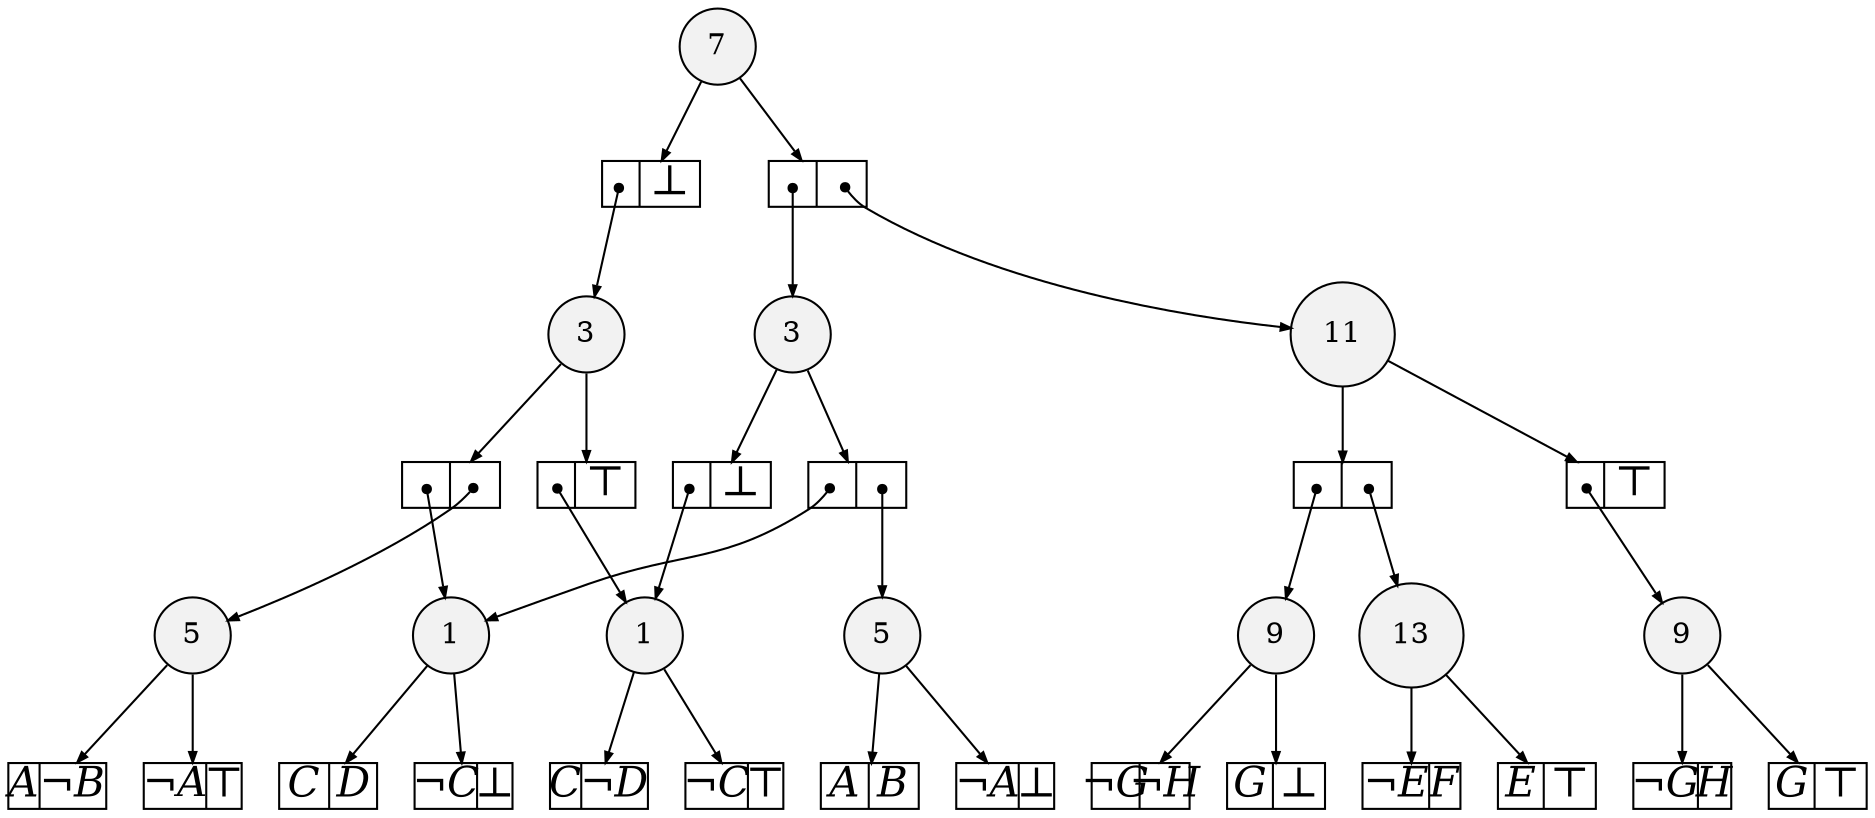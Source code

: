 
digraph sdd {

overlap=false

{rank=same; n85 }
{rank=same; n90 }
{rank=same; n87 n89 }
{rank=same; n93 }
{rank=same; n46 n91 }
{rank=same; n51 n92 }
{rank=same; n50 n48 }

n85 [label= "13",style=filled,fillcolor=gray95,shape=circle,height=.25,width=.25]; 
n85e0
      [label= "<L>&not;E|<R>F",
      shape=record,
      fontsize=20,
      fontname="Times-Italic",
      fillcolor=white,
      style=filled,
      fixedsize=true,
      height=.30, 
      width=.65];

n85->n85e0 [arrowsize=.50];
n85e1
      [label= "<L>E|<R>&#8868;",
      shape=record,
      fontsize=20,
      fontname="Times-Italic",
      fillcolor=white,
      style=filled,
      fixedsize=true,
      height=.30, 
      width=.65];

n85->n85e1 [arrowsize=.50];
n90 [label= "11",style=filled,fillcolor=gray95,shape=circle,height=.25,width=.25]; 
n90e0
      [label= "<L>|<R>",
      shape=record,
      fontsize=20,
      fontname="Times-Italic",
      fillcolor=white,
      style=filled,
      fixedsize=true,
      height=.30, 
      width=.65];

n90->n90e0 [arrowsize=.50];
n90e0:L:c->n87 [arrowsize=.50,tailclip=false,arrowtail=dot,dir=both];
n90e0:R:c->n85 [arrowsize=.50,tailclip=false,arrowtail=dot,dir=both];
n90e1
      [label= "<L>|<R>&#8868;",
      shape=record,
      fontsize=20,
      fontname="Times-Italic",
      fillcolor=white,
      style=filled,
      fixedsize=true,
      height=.30, 
      width=.65];

n90->n90e1 [arrowsize=.50];
n90e1:L:c->n89 [arrowsize=.50,tailclip=false,arrowtail=dot,dir=both];
n87 [label= "9",style=filled,fillcolor=gray95,shape=circle,height=.25,width=.25]; 
n87e0
      [label= "<L>&not;G|<R>&not;H",
      shape=record,
      fontsize=20,
      fontname="Times-Italic",
      fillcolor=white,
      style=filled,
      fixedsize=true,
      height=.30, 
      width=.65];

n87->n87e0 [arrowsize=.50];
n87e1
      [label= "<L>G|<R>&#8869;",
      shape=record,
      fontsize=20,
      fontname="Times-Italic",
      fillcolor=white,
      style=filled,
      fixedsize=true,
      height=.30, 
      width=.65];

n87->n87e1 [arrowsize=.50];
n89 [label= "9",style=filled,fillcolor=gray95,shape=circle,height=.25,width=.25]; 
n89e0
      [label= "<L>&not;G|<R>H",
      shape=record,
      fontsize=20,
      fontname="Times-Italic",
      fillcolor=white,
      style=filled,
      fixedsize=true,
      height=.30, 
      width=.65];

n89->n89e0 [arrowsize=.50];
n89e1
      [label= "<L>G|<R>&#8868;",
      shape=record,
      fontsize=20,
      fontname="Times-Italic",
      fillcolor=white,
      style=filled,
      fixedsize=true,
      height=.30, 
      width=.65];

n89->n89e1 [arrowsize=.50];
n93 [label= "7",style=filled,fillcolor=gray95,shape=circle,height=.25,width=.25]; 
n93e0
      [label= "<L>|<R>",
      shape=record,
      fontsize=20,
      fontname="Times-Italic",
      fillcolor=white,
      style=filled,
      fixedsize=true,
      height=.30, 
      width=.65];

n93->n93e0 [arrowsize=.50];
n93e0:L:c->n51 [arrowsize=.50,tailclip=false,arrowtail=dot,dir=both];
n93e0:R:c->n90 [arrowsize=.50,tailclip=false,arrowtail=dot,dir=both];
n93e1
      [label= "<L>|<R>&#8869;",
      shape=record,
      fontsize=20,
      fontname="Times-Italic",
      fillcolor=white,
      style=filled,
      fixedsize=true,
      height=.30, 
      width=.65];

n93->n93e1 [arrowsize=.50];
n93e1:L:c->n92 [arrowsize=.50,tailclip=false,arrowtail=dot,dir=both];
n46 [label= "5",style=filled,fillcolor=gray95,shape=circle,height=.25,width=.25]; 
n46e0
      [label= "<L>A|<R>B",
      shape=record,
      fontsize=20,
      fontname="Times-Italic",
      fillcolor=white,
      style=filled,
      fixedsize=true,
      height=.30, 
      width=.65];

n46->n46e0 [arrowsize=.50];
n46e1
      [label= "<L>&not;A|<R>&#8869;",
      shape=record,
      fontsize=20,
      fontname="Times-Italic",
      fillcolor=white,
      style=filled,
      fixedsize=true,
      height=.30, 
      width=.65];

n46->n46e1 [arrowsize=.50];
n91 [label= "5",style=filled,fillcolor=gray95,shape=circle,height=.25,width=.25]; 
n91e0
      [label= "<L>A|<R>&not;B",
      shape=record,
      fontsize=20,
      fontname="Times-Italic",
      fillcolor=white,
      style=filled,
      fixedsize=true,
      height=.30, 
      width=.65];

n91->n91e0 [arrowsize=.50];
n91e1
      [label= "<L>&not;A|<R>&#8868;",
      shape=record,
      fontsize=20,
      fontname="Times-Italic",
      fillcolor=white,
      style=filled,
      fixedsize=true,
      height=.30, 
      width=.65];

n91->n91e1 [arrowsize=.50];
n51 [label= "3",style=filled,fillcolor=gray95,shape=circle,height=.25,width=.25]; 
n51e0
      [label= "<L>|<R>",
      shape=record,
      fontsize=20,
      fontname="Times-Italic",
      fillcolor=white,
      style=filled,
      fixedsize=true,
      height=.30, 
      width=.65];

n51->n51e0 [arrowsize=.50];
n51e0:L:c->n48 [arrowsize=.50,tailclip=false,arrowtail=dot,dir=both];
n51e0:R:c->n46 [arrowsize=.50,tailclip=false,arrowtail=dot,dir=both];
n51e1
      [label= "<L>|<R>&#8869;",
      shape=record,
      fontsize=20,
      fontname="Times-Italic",
      fillcolor=white,
      style=filled,
      fixedsize=true,
      height=.30, 
      width=.65];

n51->n51e1 [arrowsize=.50];
n51e1:L:c->n50 [arrowsize=.50,tailclip=false,arrowtail=dot,dir=both];
n92 [label= "3",style=filled,fillcolor=gray95,shape=circle,height=.25,width=.25]; 
n92e0
      [label= "<L>|<R>",
      shape=record,
      fontsize=20,
      fontname="Times-Italic",
      fillcolor=white,
      style=filled,
      fixedsize=true,
      height=.30, 
      width=.65];

n92->n92e0 [arrowsize=.50];
n92e0:L:c->n48 [arrowsize=.50,tailclip=false,arrowtail=dot,dir=both];
n92e0:R:c->n91 [arrowsize=.50,tailclip=false,arrowtail=dot,dir=both];
n92e1
      [label= "<L>|<R>&#8868;",
      shape=record,
      fontsize=20,
      fontname="Times-Italic",
      fillcolor=white,
      style=filled,
      fixedsize=true,
      height=.30, 
      width=.65];

n92->n92e1 [arrowsize=.50];
n92e1:L:c->n50 [arrowsize=.50,tailclip=false,arrowtail=dot,dir=both];
n50 [label= "1",style=filled,fillcolor=gray95,shape=circle,height=.25,width=.25]; 
n50e0
      [label= "<L>C|<R>&not;D",
      shape=record,
      fontsize=20,
      fontname="Times-Italic",
      fillcolor=white,
      style=filled,
      fixedsize=true,
      height=.30, 
      width=.65];

n50->n50e0 [arrowsize=.50];
n50e1
      [label= "<L>&not;C|<R>&#8868;",
      shape=record,
      fontsize=20,
      fontname="Times-Italic",
      fillcolor=white,
      style=filled,
      fixedsize=true,
      height=.30, 
      width=.65];

n50->n50e1 [arrowsize=.50];
n48 [label= "1",style=filled,fillcolor=gray95,shape=circle,height=.25,width=.25]; 
n48e0
      [label= "<L>C|<R>D",
      shape=record,
      fontsize=20,
      fontname="Times-Italic",
      fillcolor=white,
      style=filled,
      fixedsize=true,
      height=.30, 
      width=.65];

n48->n48e0 [arrowsize=.50];
n48e1
      [label= "<L>&not;C|<R>&#8869;",
      shape=record,
      fontsize=20,
      fontname="Times-Italic",
      fillcolor=white,
      style=filled,
      fixedsize=true,
      height=.30, 
      width=.65];

n48->n48e1 [arrowsize=.50];


}